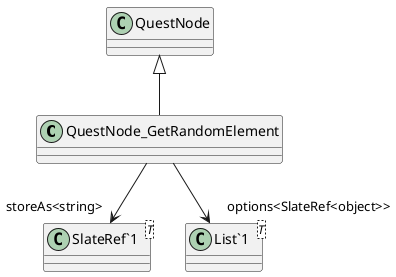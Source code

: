 @startuml
class QuestNode_GetRandomElement {
}
class "SlateRef`1"<T> {
}
class "List`1"<T> {
}
QuestNode <|-- QuestNode_GetRandomElement
QuestNode_GetRandomElement --> "storeAs<string>" "SlateRef`1"
QuestNode_GetRandomElement --> "options<SlateRef<object>>" "List`1"
@enduml

